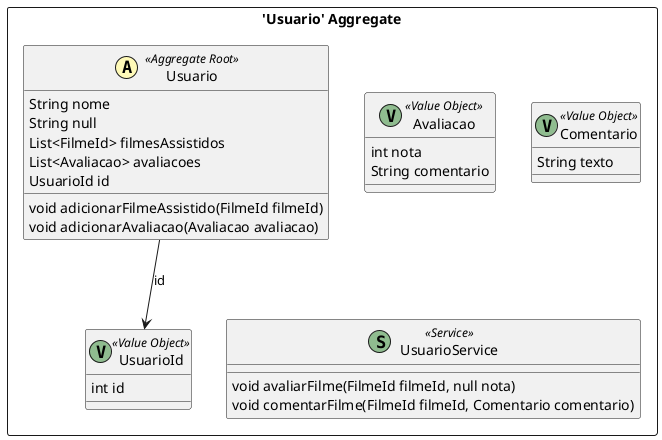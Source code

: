 @startuml

skinparam componentStyle uml2

package "'Usuario' Aggregate" <<Rectangle>> {
	class Usuario <<(A,#fffab8) Aggregate Root>> {
		String nome
		String null
		List<FilmeId> filmesAssistidos
		List<Avaliacao> avaliacoes
		UsuarioId id
		void adicionarFilmeAssistido(FilmeId filmeId)
		void adicionarAvaliacao(Avaliacao avaliacao)
	}
	class UsuarioId <<(V,DarkSeaGreen) Value Object>> {
		int id
	}
	class Avaliacao <<(V,DarkSeaGreen) Value Object>> {
		int nota
		String comentario
	}
	class Comentario <<(V,DarkSeaGreen) Value Object>> {
		String texto
	}
	class UsuarioService <<(S,DarkSeaGreen) Service>> {
		void avaliarFilme(FilmeId filmeId, null nota)
		void comentarFilme(FilmeId filmeId, Comentario comentario)
	}
}
Usuario --> UsuarioId : id


@enduml
